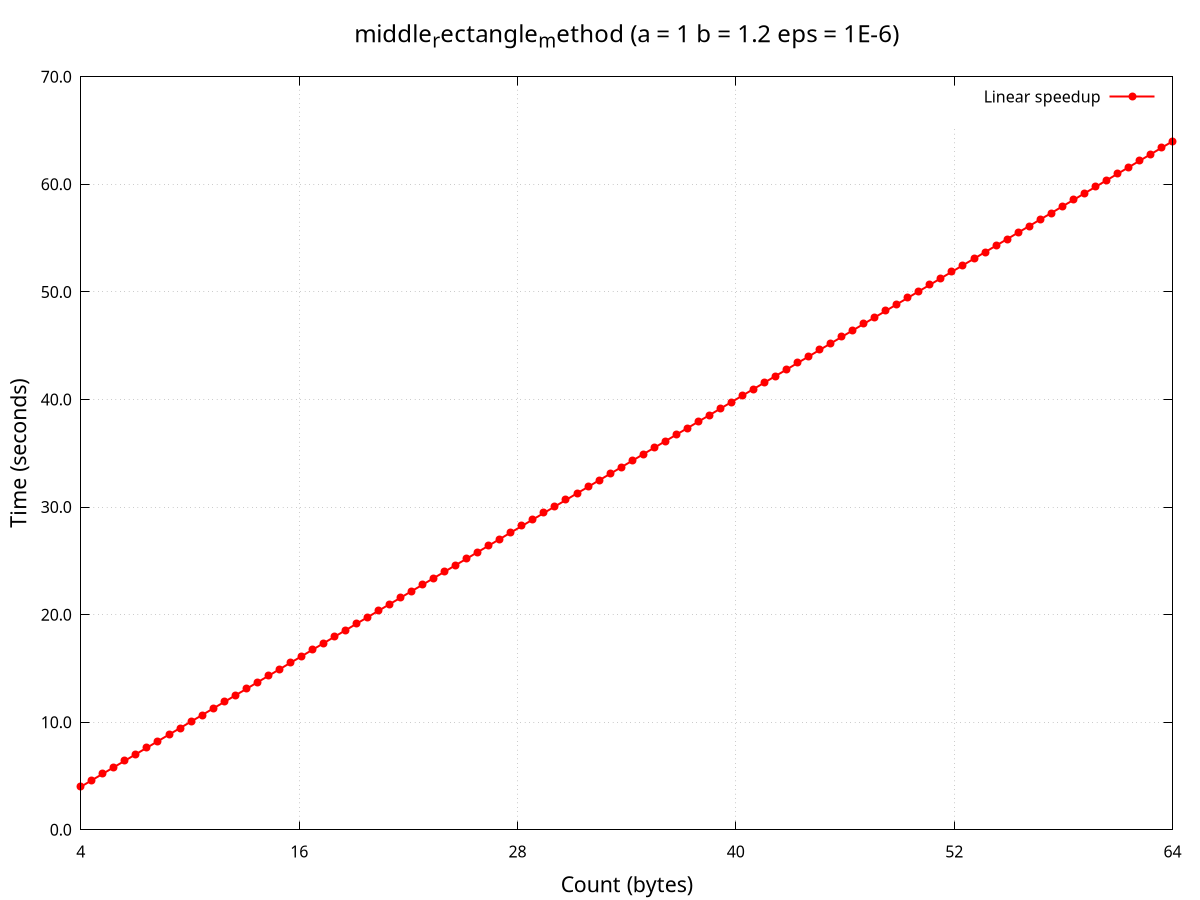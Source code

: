 #! /usr/bin/gnuplot -persist 

set colorsequence podo
set terminal png size 800, 600
set output "middle_rectangle_method.png"
set title "middle_rectangle_method (a = 1 b = 1.2 eps = 1E-6)" font 'Calibri,18'
set xlabel "Count (bytes)" font 'Calibri,16'
set ylabel "Time (seconds)" font 'Calibri,16'
set format y "%.1f"
set format x "%.0f"
set xtics font 'Calibri,12'
set ytics font 'Calibri,12'
set grid

# Установка явных значений для xtics
set xtics (4, 16, 28, 40, 52, 64)
set xrange [4:64]

# Используем логарифмическую шкалу по оси Y
#set logscale y

# Построение графиков с данными из файлов
plot x title "Linear speedup" with linespoints  lw 2 pt 7 lc rgb 'red', \
     '../middle_rectangle_method' using 1:2 title "node = 4 proc = 4" with linespoints lw 2 pt 7 lc rgb 'blue'
     
